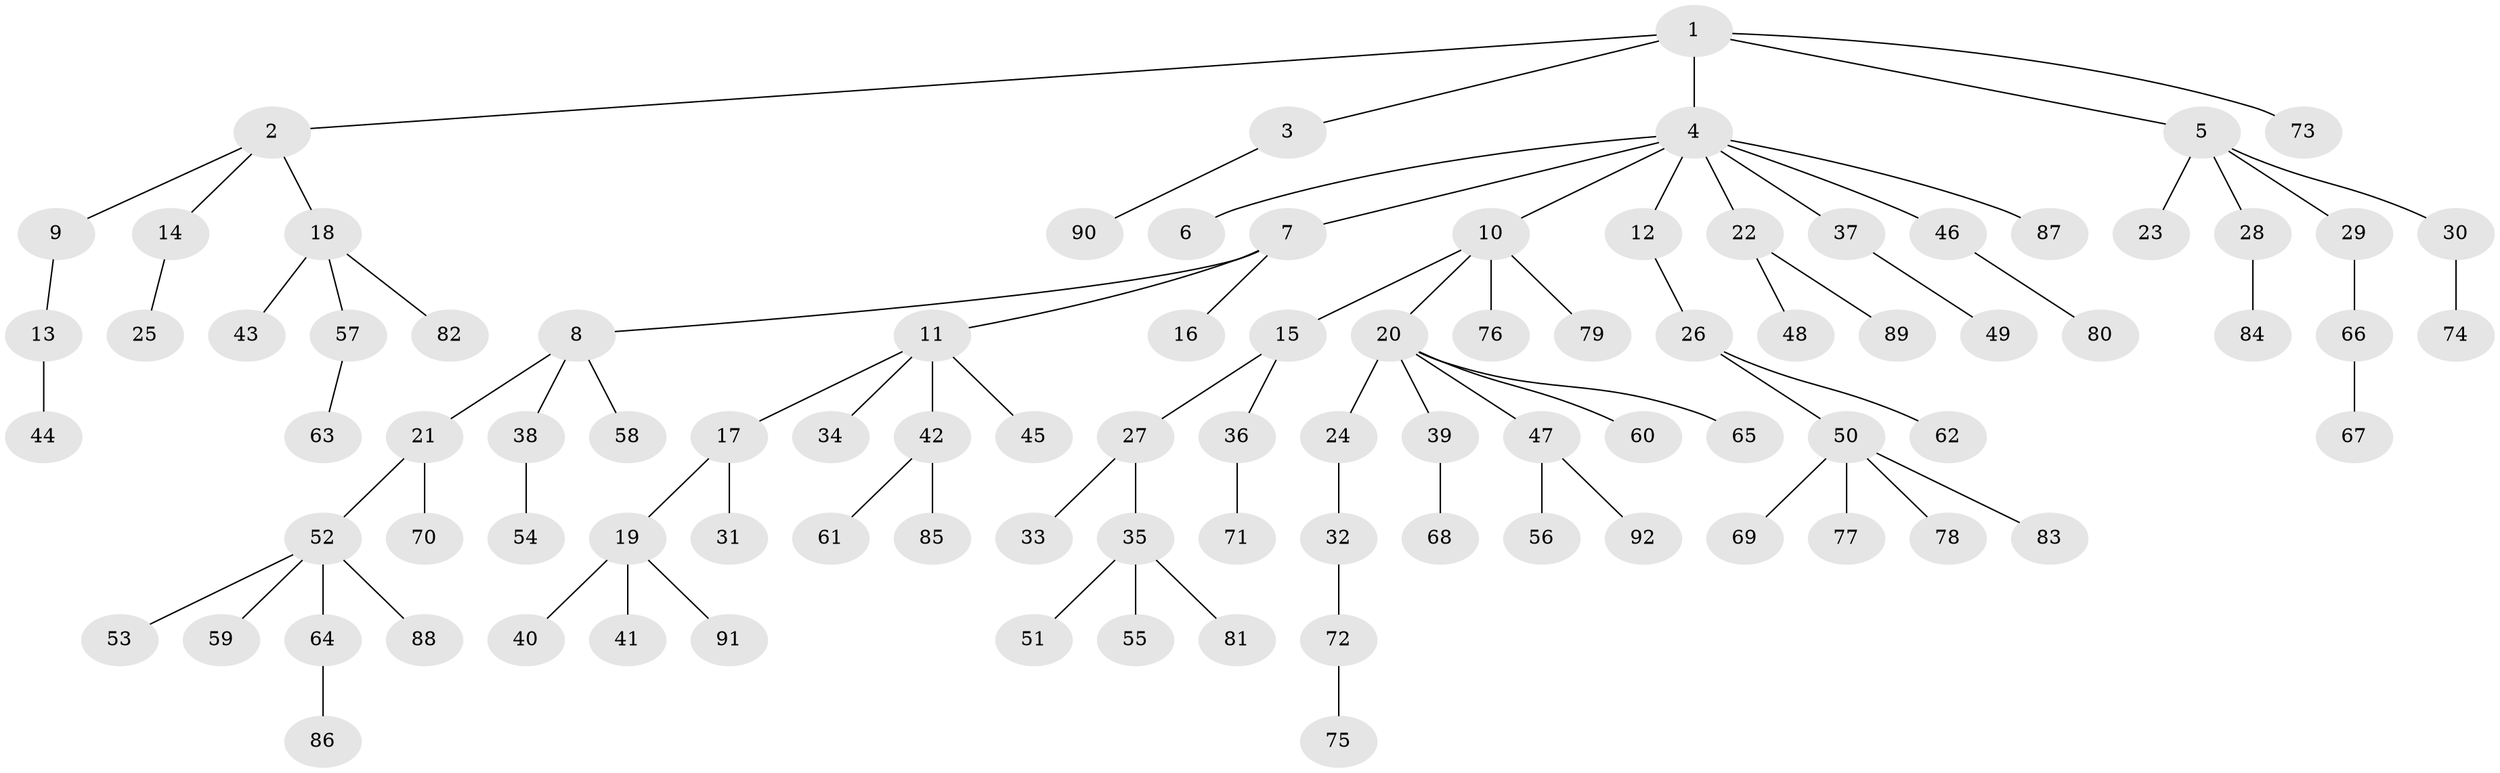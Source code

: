 // Generated by graph-tools (version 1.1) at 2025/11/02/27/25 16:11:27]
// undirected, 92 vertices, 91 edges
graph export_dot {
graph [start="1"]
  node [color=gray90,style=filled];
  1;
  2;
  3;
  4;
  5;
  6;
  7;
  8;
  9;
  10;
  11;
  12;
  13;
  14;
  15;
  16;
  17;
  18;
  19;
  20;
  21;
  22;
  23;
  24;
  25;
  26;
  27;
  28;
  29;
  30;
  31;
  32;
  33;
  34;
  35;
  36;
  37;
  38;
  39;
  40;
  41;
  42;
  43;
  44;
  45;
  46;
  47;
  48;
  49;
  50;
  51;
  52;
  53;
  54;
  55;
  56;
  57;
  58;
  59;
  60;
  61;
  62;
  63;
  64;
  65;
  66;
  67;
  68;
  69;
  70;
  71;
  72;
  73;
  74;
  75;
  76;
  77;
  78;
  79;
  80;
  81;
  82;
  83;
  84;
  85;
  86;
  87;
  88;
  89;
  90;
  91;
  92;
  1 -- 2;
  1 -- 3;
  1 -- 4;
  1 -- 5;
  1 -- 73;
  2 -- 9;
  2 -- 14;
  2 -- 18;
  3 -- 90;
  4 -- 6;
  4 -- 7;
  4 -- 10;
  4 -- 12;
  4 -- 22;
  4 -- 37;
  4 -- 46;
  4 -- 87;
  5 -- 23;
  5 -- 28;
  5 -- 29;
  5 -- 30;
  7 -- 8;
  7 -- 11;
  7 -- 16;
  8 -- 21;
  8 -- 38;
  8 -- 58;
  9 -- 13;
  10 -- 15;
  10 -- 20;
  10 -- 76;
  10 -- 79;
  11 -- 17;
  11 -- 34;
  11 -- 42;
  11 -- 45;
  12 -- 26;
  13 -- 44;
  14 -- 25;
  15 -- 27;
  15 -- 36;
  17 -- 19;
  17 -- 31;
  18 -- 43;
  18 -- 57;
  18 -- 82;
  19 -- 40;
  19 -- 41;
  19 -- 91;
  20 -- 24;
  20 -- 39;
  20 -- 47;
  20 -- 60;
  20 -- 65;
  21 -- 52;
  21 -- 70;
  22 -- 48;
  22 -- 89;
  24 -- 32;
  26 -- 50;
  26 -- 62;
  27 -- 33;
  27 -- 35;
  28 -- 84;
  29 -- 66;
  30 -- 74;
  32 -- 72;
  35 -- 51;
  35 -- 55;
  35 -- 81;
  36 -- 71;
  37 -- 49;
  38 -- 54;
  39 -- 68;
  42 -- 61;
  42 -- 85;
  46 -- 80;
  47 -- 56;
  47 -- 92;
  50 -- 69;
  50 -- 77;
  50 -- 78;
  50 -- 83;
  52 -- 53;
  52 -- 59;
  52 -- 64;
  52 -- 88;
  57 -- 63;
  64 -- 86;
  66 -- 67;
  72 -- 75;
}
